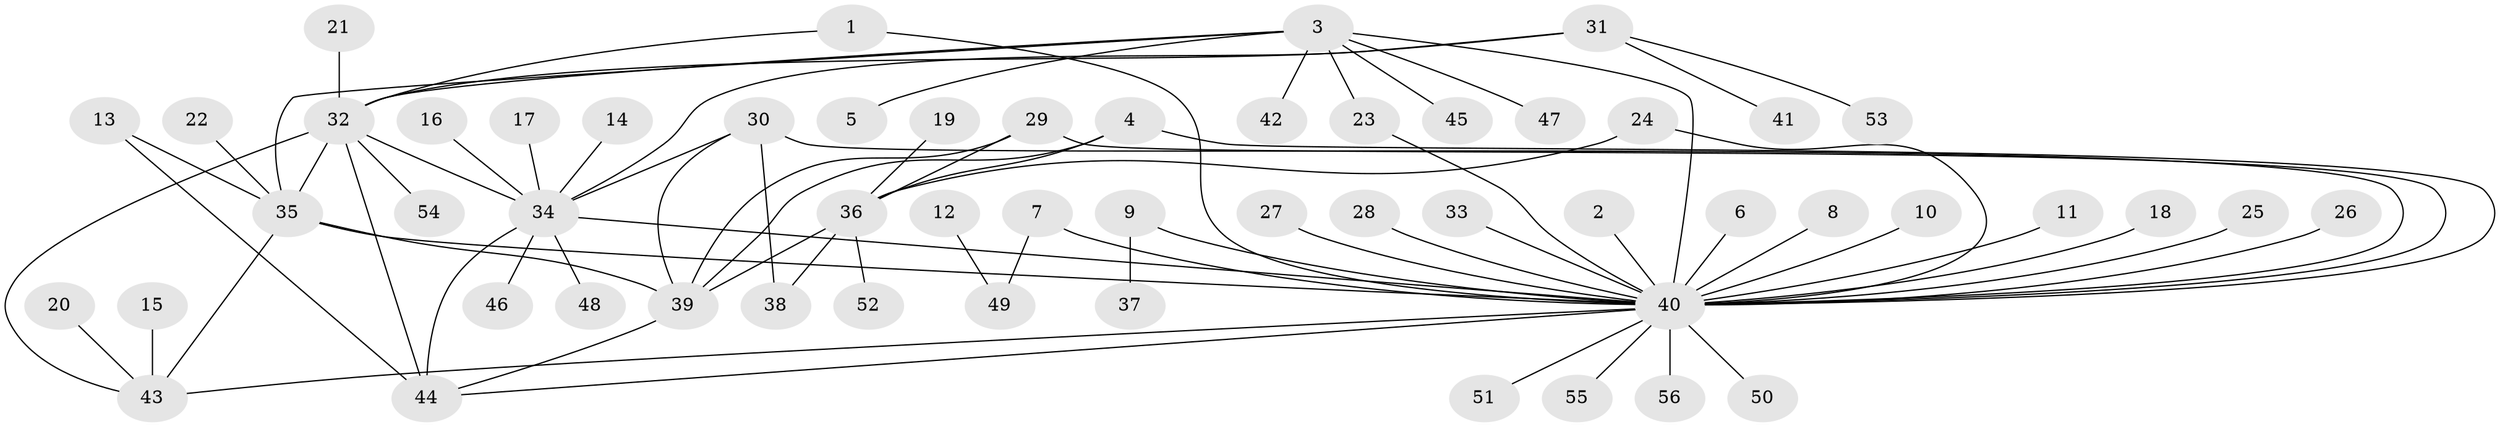 // original degree distribution, {9: 0.009259259259259259, 4: 0.06481481481481481, 7: 0.027777777777777776, 2: 0.23148148148148148, 31: 0.009259259259259259, 5: 0.046296296296296294, 1: 0.5, 6: 0.018518518518518517, 3: 0.08333333333333333, 13: 0.009259259259259259}
// Generated by graph-tools (version 1.1) at 2025/26/03/09/25 03:26:00]
// undirected, 56 vertices, 75 edges
graph export_dot {
graph [start="1"]
  node [color=gray90,style=filled];
  1;
  2;
  3;
  4;
  5;
  6;
  7;
  8;
  9;
  10;
  11;
  12;
  13;
  14;
  15;
  16;
  17;
  18;
  19;
  20;
  21;
  22;
  23;
  24;
  25;
  26;
  27;
  28;
  29;
  30;
  31;
  32;
  33;
  34;
  35;
  36;
  37;
  38;
  39;
  40;
  41;
  42;
  43;
  44;
  45;
  46;
  47;
  48;
  49;
  50;
  51;
  52;
  53;
  54;
  55;
  56;
  1 -- 32 [weight=1.0];
  1 -- 40 [weight=1.0];
  2 -- 40 [weight=1.0];
  3 -- 5 [weight=1.0];
  3 -- 23 [weight=1.0];
  3 -- 32 [weight=1.0];
  3 -- 35 [weight=2.0];
  3 -- 40 [weight=1.0];
  3 -- 42 [weight=1.0];
  3 -- 45 [weight=2.0];
  3 -- 47 [weight=1.0];
  4 -- 36 [weight=1.0];
  4 -- 39 [weight=2.0];
  4 -- 40 [weight=1.0];
  6 -- 40 [weight=1.0];
  7 -- 40 [weight=1.0];
  7 -- 49 [weight=1.0];
  8 -- 40 [weight=1.0];
  9 -- 37 [weight=1.0];
  9 -- 40 [weight=1.0];
  10 -- 40 [weight=1.0];
  11 -- 40 [weight=1.0];
  12 -- 49 [weight=1.0];
  13 -- 35 [weight=1.0];
  13 -- 44 [weight=1.0];
  14 -- 34 [weight=1.0];
  15 -- 43 [weight=1.0];
  16 -- 34 [weight=1.0];
  17 -- 34 [weight=1.0];
  18 -- 40 [weight=1.0];
  19 -- 36 [weight=1.0];
  20 -- 43 [weight=1.0];
  21 -- 32 [weight=1.0];
  22 -- 35 [weight=1.0];
  23 -- 40 [weight=1.0];
  24 -- 36 [weight=1.0];
  24 -- 40 [weight=1.0];
  25 -- 40 [weight=1.0];
  26 -- 40 [weight=1.0];
  27 -- 40 [weight=1.0];
  28 -- 40 [weight=1.0];
  29 -- 36 [weight=1.0];
  29 -- 39 [weight=1.0];
  29 -- 40 [weight=2.0];
  30 -- 34 [weight=1.0];
  30 -- 38 [weight=1.0];
  30 -- 39 [weight=1.0];
  30 -- 40 [weight=1.0];
  31 -- 32 [weight=1.0];
  31 -- 34 [weight=1.0];
  31 -- 41 [weight=1.0];
  31 -- 53 [weight=1.0];
  32 -- 34 [weight=1.0];
  32 -- 35 [weight=1.0];
  32 -- 43 [weight=1.0];
  32 -- 44 [weight=1.0];
  32 -- 54 [weight=1.0];
  33 -- 40 [weight=1.0];
  34 -- 40 [weight=1.0];
  34 -- 44 [weight=1.0];
  34 -- 46 [weight=1.0];
  34 -- 48 [weight=1.0];
  35 -- 39 [weight=1.0];
  35 -- 40 [weight=1.0];
  35 -- 43 [weight=1.0];
  36 -- 38 [weight=1.0];
  36 -- 39 [weight=1.0];
  36 -- 52 [weight=1.0];
  39 -- 44 [weight=1.0];
  40 -- 43 [weight=1.0];
  40 -- 44 [weight=1.0];
  40 -- 50 [weight=1.0];
  40 -- 51 [weight=1.0];
  40 -- 55 [weight=1.0];
  40 -- 56 [weight=2.0];
}
